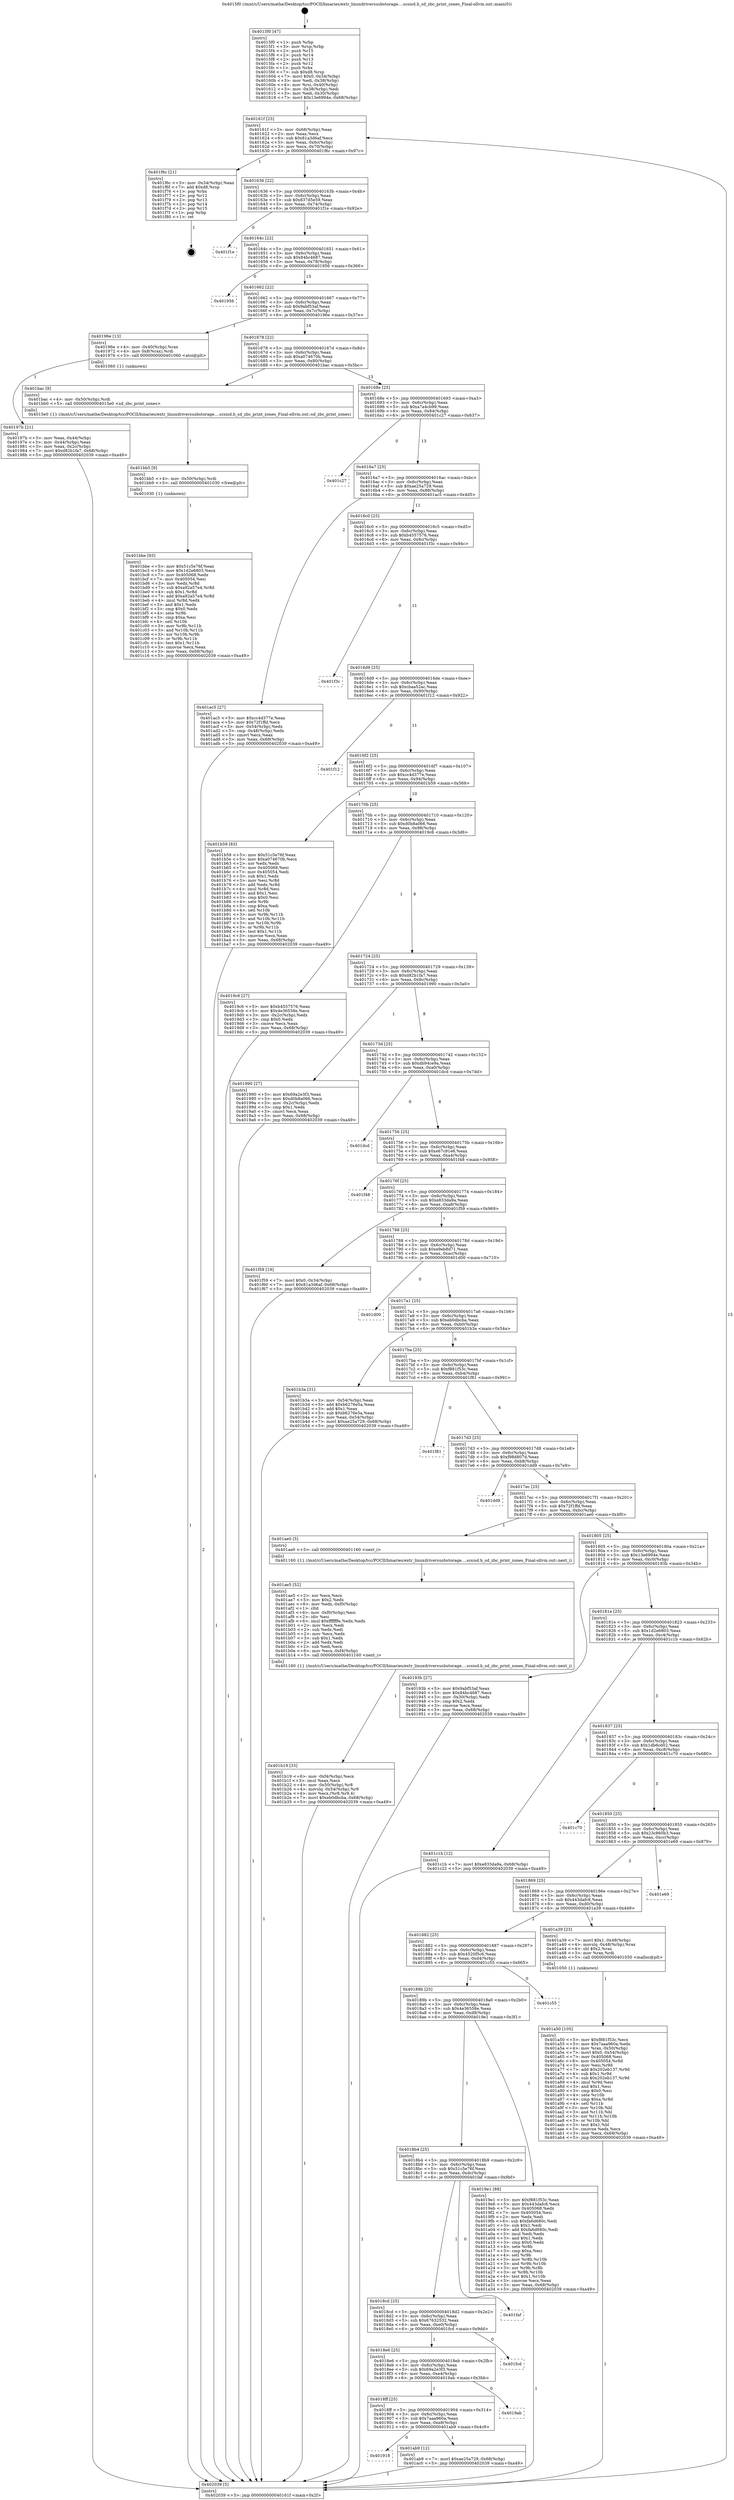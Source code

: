 digraph "0x4015f0" {
  label = "0x4015f0 (/mnt/c/Users/mathe/Desktop/tcc/POCII/binaries/extr_linuxdriversusbstorage....scsisd.h_sd_zbc_print_zones_Final-ollvm.out::main(0))"
  labelloc = "t"
  node[shape=record]

  Entry [label="",width=0.3,height=0.3,shape=circle,fillcolor=black,style=filled]
  "0x40161f" [label="{
     0x40161f [23]\l
     | [instrs]\l
     &nbsp;&nbsp;0x40161f \<+3\>: mov -0x68(%rbp),%eax\l
     &nbsp;&nbsp;0x401622 \<+2\>: mov %eax,%ecx\l
     &nbsp;&nbsp;0x401624 \<+6\>: sub $0x81a3d6af,%ecx\l
     &nbsp;&nbsp;0x40162a \<+3\>: mov %eax,-0x6c(%rbp)\l
     &nbsp;&nbsp;0x40162d \<+3\>: mov %ecx,-0x70(%rbp)\l
     &nbsp;&nbsp;0x401630 \<+6\>: je 0000000000401f6c \<main+0x97c\>\l
  }"]
  "0x401f6c" [label="{
     0x401f6c [21]\l
     | [instrs]\l
     &nbsp;&nbsp;0x401f6c \<+3\>: mov -0x34(%rbp),%eax\l
     &nbsp;&nbsp;0x401f6f \<+7\>: add $0xd8,%rsp\l
     &nbsp;&nbsp;0x401f76 \<+1\>: pop %rbx\l
     &nbsp;&nbsp;0x401f77 \<+2\>: pop %r12\l
     &nbsp;&nbsp;0x401f79 \<+2\>: pop %r13\l
     &nbsp;&nbsp;0x401f7b \<+2\>: pop %r14\l
     &nbsp;&nbsp;0x401f7d \<+2\>: pop %r15\l
     &nbsp;&nbsp;0x401f7f \<+1\>: pop %rbp\l
     &nbsp;&nbsp;0x401f80 \<+1\>: ret\l
  }"]
  "0x401636" [label="{
     0x401636 [22]\l
     | [instrs]\l
     &nbsp;&nbsp;0x401636 \<+5\>: jmp 000000000040163b \<main+0x4b\>\l
     &nbsp;&nbsp;0x40163b \<+3\>: mov -0x6c(%rbp),%eax\l
     &nbsp;&nbsp;0x40163e \<+5\>: sub $0x837d5e59,%eax\l
     &nbsp;&nbsp;0x401643 \<+3\>: mov %eax,-0x74(%rbp)\l
     &nbsp;&nbsp;0x401646 \<+6\>: je 0000000000401f1e \<main+0x92e\>\l
  }"]
  Exit [label="",width=0.3,height=0.3,shape=circle,fillcolor=black,style=filled,peripheries=2]
  "0x401f1e" [label="{
     0x401f1e\l
  }", style=dashed]
  "0x40164c" [label="{
     0x40164c [22]\l
     | [instrs]\l
     &nbsp;&nbsp;0x40164c \<+5\>: jmp 0000000000401651 \<main+0x61\>\l
     &nbsp;&nbsp;0x401651 \<+3\>: mov -0x6c(%rbp),%eax\l
     &nbsp;&nbsp;0x401654 \<+5\>: sub $0x84bc4687,%eax\l
     &nbsp;&nbsp;0x401659 \<+3\>: mov %eax,-0x78(%rbp)\l
     &nbsp;&nbsp;0x40165c \<+6\>: je 0000000000401956 \<main+0x366\>\l
  }"]
  "0x401bbe" [label="{
     0x401bbe [93]\l
     | [instrs]\l
     &nbsp;&nbsp;0x401bbe \<+5\>: mov $0x51c5e76f,%eax\l
     &nbsp;&nbsp;0x401bc3 \<+5\>: mov $0x1d2e6803,%ecx\l
     &nbsp;&nbsp;0x401bc8 \<+7\>: mov 0x405068,%edx\l
     &nbsp;&nbsp;0x401bcf \<+7\>: mov 0x405054,%esi\l
     &nbsp;&nbsp;0x401bd6 \<+3\>: mov %edx,%r8d\l
     &nbsp;&nbsp;0x401bd9 \<+7\>: sub $0xa92a57e4,%r8d\l
     &nbsp;&nbsp;0x401be0 \<+4\>: sub $0x1,%r8d\l
     &nbsp;&nbsp;0x401be4 \<+7\>: add $0xa92a57e4,%r8d\l
     &nbsp;&nbsp;0x401beb \<+4\>: imul %r8d,%edx\l
     &nbsp;&nbsp;0x401bef \<+3\>: and $0x1,%edx\l
     &nbsp;&nbsp;0x401bf2 \<+3\>: cmp $0x0,%edx\l
     &nbsp;&nbsp;0x401bf5 \<+4\>: sete %r9b\l
     &nbsp;&nbsp;0x401bf9 \<+3\>: cmp $0xa,%esi\l
     &nbsp;&nbsp;0x401bfc \<+4\>: setl %r10b\l
     &nbsp;&nbsp;0x401c00 \<+3\>: mov %r9b,%r11b\l
     &nbsp;&nbsp;0x401c03 \<+3\>: and %r10b,%r11b\l
     &nbsp;&nbsp;0x401c06 \<+3\>: xor %r10b,%r9b\l
     &nbsp;&nbsp;0x401c09 \<+3\>: or %r9b,%r11b\l
     &nbsp;&nbsp;0x401c0c \<+4\>: test $0x1,%r11b\l
     &nbsp;&nbsp;0x401c10 \<+3\>: cmovne %ecx,%eax\l
     &nbsp;&nbsp;0x401c13 \<+3\>: mov %eax,-0x68(%rbp)\l
     &nbsp;&nbsp;0x401c16 \<+5\>: jmp 0000000000402039 \<main+0xa49\>\l
  }"]
  "0x401956" [label="{
     0x401956\l
  }", style=dashed]
  "0x401662" [label="{
     0x401662 [22]\l
     | [instrs]\l
     &nbsp;&nbsp;0x401662 \<+5\>: jmp 0000000000401667 \<main+0x77\>\l
     &nbsp;&nbsp;0x401667 \<+3\>: mov -0x6c(%rbp),%eax\l
     &nbsp;&nbsp;0x40166a \<+5\>: sub $0x9abf53af,%eax\l
     &nbsp;&nbsp;0x40166f \<+3\>: mov %eax,-0x7c(%rbp)\l
     &nbsp;&nbsp;0x401672 \<+6\>: je 000000000040196e \<main+0x37e\>\l
  }"]
  "0x401bb5" [label="{
     0x401bb5 [9]\l
     | [instrs]\l
     &nbsp;&nbsp;0x401bb5 \<+4\>: mov -0x50(%rbp),%rdi\l
     &nbsp;&nbsp;0x401bb9 \<+5\>: call 0000000000401030 \<free@plt\>\l
     | [calls]\l
     &nbsp;&nbsp;0x401030 \{1\} (unknown)\l
  }"]
  "0x40196e" [label="{
     0x40196e [13]\l
     | [instrs]\l
     &nbsp;&nbsp;0x40196e \<+4\>: mov -0x40(%rbp),%rax\l
     &nbsp;&nbsp;0x401972 \<+4\>: mov 0x8(%rax),%rdi\l
     &nbsp;&nbsp;0x401976 \<+5\>: call 0000000000401060 \<atoi@plt\>\l
     | [calls]\l
     &nbsp;&nbsp;0x401060 \{1\} (unknown)\l
  }"]
  "0x401678" [label="{
     0x401678 [22]\l
     | [instrs]\l
     &nbsp;&nbsp;0x401678 \<+5\>: jmp 000000000040167d \<main+0x8d\>\l
     &nbsp;&nbsp;0x40167d \<+3\>: mov -0x6c(%rbp),%eax\l
     &nbsp;&nbsp;0x401680 \<+5\>: sub $0xa074670b,%eax\l
     &nbsp;&nbsp;0x401685 \<+3\>: mov %eax,-0x80(%rbp)\l
     &nbsp;&nbsp;0x401688 \<+6\>: je 0000000000401bac \<main+0x5bc\>\l
  }"]
  "0x401b19" [label="{
     0x401b19 [33]\l
     | [instrs]\l
     &nbsp;&nbsp;0x401b19 \<+6\>: mov -0xf4(%rbp),%ecx\l
     &nbsp;&nbsp;0x401b1f \<+3\>: imul %eax,%ecx\l
     &nbsp;&nbsp;0x401b22 \<+4\>: mov -0x50(%rbp),%r8\l
     &nbsp;&nbsp;0x401b26 \<+4\>: movslq -0x54(%rbp),%r9\l
     &nbsp;&nbsp;0x401b2a \<+4\>: mov %ecx,(%r8,%r9,4)\l
     &nbsp;&nbsp;0x401b2e \<+7\>: movl $0xeb0dbcba,-0x68(%rbp)\l
     &nbsp;&nbsp;0x401b35 \<+5\>: jmp 0000000000402039 \<main+0xa49\>\l
  }"]
  "0x401bac" [label="{
     0x401bac [9]\l
     | [instrs]\l
     &nbsp;&nbsp;0x401bac \<+4\>: mov -0x50(%rbp),%rdi\l
     &nbsp;&nbsp;0x401bb0 \<+5\>: call 00000000004015e0 \<sd_zbc_print_zones\>\l
     | [calls]\l
     &nbsp;&nbsp;0x4015e0 \{1\} (/mnt/c/Users/mathe/Desktop/tcc/POCII/binaries/extr_linuxdriversusbstorage....scsisd.h_sd_zbc_print_zones_Final-ollvm.out::sd_zbc_print_zones)\l
  }"]
  "0x40168e" [label="{
     0x40168e [25]\l
     | [instrs]\l
     &nbsp;&nbsp;0x40168e \<+5\>: jmp 0000000000401693 \<main+0xa3\>\l
     &nbsp;&nbsp;0x401693 \<+3\>: mov -0x6c(%rbp),%eax\l
     &nbsp;&nbsp;0x401696 \<+5\>: sub $0xa7a4cb99,%eax\l
     &nbsp;&nbsp;0x40169b \<+6\>: mov %eax,-0x84(%rbp)\l
     &nbsp;&nbsp;0x4016a1 \<+6\>: je 0000000000401c27 \<main+0x637\>\l
  }"]
  "0x401ae5" [label="{
     0x401ae5 [52]\l
     | [instrs]\l
     &nbsp;&nbsp;0x401ae5 \<+2\>: xor %ecx,%ecx\l
     &nbsp;&nbsp;0x401ae7 \<+5\>: mov $0x2,%edx\l
     &nbsp;&nbsp;0x401aec \<+6\>: mov %edx,-0xf0(%rbp)\l
     &nbsp;&nbsp;0x401af2 \<+1\>: cltd\l
     &nbsp;&nbsp;0x401af3 \<+6\>: mov -0xf0(%rbp),%esi\l
     &nbsp;&nbsp;0x401af9 \<+2\>: idiv %esi\l
     &nbsp;&nbsp;0x401afb \<+6\>: imul $0xfffffffe,%edx,%edx\l
     &nbsp;&nbsp;0x401b01 \<+2\>: mov %ecx,%edi\l
     &nbsp;&nbsp;0x401b03 \<+2\>: sub %edx,%edi\l
     &nbsp;&nbsp;0x401b05 \<+2\>: mov %ecx,%edx\l
     &nbsp;&nbsp;0x401b07 \<+3\>: sub $0x1,%edx\l
     &nbsp;&nbsp;0x401b0a \<+2\>: add %edx,%edi\l
     &nbsp;&nbsp;0x401b0c \<+2\>: sub %edi,%ecx\l
     &nbsp;&nbsp;0x401b0e \<+6\>: mov %ecx,-0xf4(%rbp)\l
     &nbsp;&nbsp;0x401b14 \<+5\>: call 0000000000401160 \<next_i\>\l
     | [calls]\l
     &nbsp;&nbsp;0x401160 \{1\} (/mnt/c/Users/mathe/Desktop/tcc/POCII/binaries/extr_linuxdriversusbstorage....scsisd.h_sd_zbc_print_zones_Final-ollvm.out::next_i)\l
  }"]
  "0x401c27" [label="{
     0x401c27\l
  }", style=dashed]
  "0x4016a7" [label="{
     0x4016a7 [25]\l
     | [instrs]\l
     &nbsp;&nbsp;0x4016a7 \<+5\>: jmp 00000000004016ac \<main+0xbc\>\l
     &nbsp;&nbsp;0x4016ac \<+3\>: mov -0x6c(%rbp),%eax\l
     &nbsp;&nbsp;0x4016af \<+5\>: sub $0xae25a729,%eax\l
     &nbsp;&nbsp;0x4016b4 \<+6\>: mov %eax,-0x88(%rbp)\l
     &nbsp;&nbsp;0x4016ba \<+6\>: je 0000000000401ac5 \<main+0x4d5\>\l
  }"]
  "0x401918" [label="{
     0x401918\l
  }", style=dashed]
  "0x401ac5" [label="{
     0x401ac5 [27]\l
     | [instrs]\l
     &nbsp;&nbsp;0x401ac5 \<+5\>: mov $0xcc4d377e,%eax\l
     &nbsp;&nbsp;0x401aca \<+5\>: mov $0x72f1ffd,%ecx\l
     &nbsp;&nbsp;0x401acf \<+3\>: mov -0x54(%rbp),%edx\l
     &nbsp;&nbsp;0x401ad2 \<+3\>: cmp -0x48(%rbp),%edx\l
     &nbsp;&nbsp;0x401ad5 \<+3\>: cmovl %ecx,%eax\l
     &nbsp;&nbsp;0x401ad8 \<+3\>: mov %eax,-0x68(%rbp)\l
     &nbsp;&nbsp;0x401adb \<+5\>: jmp 0000000000402039 \<main+0xa49\>\l
  }"]
  "0x4016c0" [label="{
     0x4016c0 [25]\l
     | [instrs]\l
     &nbsp;&nbsp;0x4016c0 \<+5\>: jmp 00000000004016c5 \<main+0xd5\>\l
     &nbsp;&nbsp;0x4016c5 \<+3\>: mov -0x6c(%rbp),%eax\l
     &nbsp;&nbsp;0x4016c8 \<+5\>: sub $0xb4557576,%eax\l
     &nbsp;&nbsp;0x4016cd \<+6\>: mov %eax,-0x8c(%rbp)\l
     &nbsp;&nbsp;0x4016d3 \<+6\>: je 0000000000401f3c \<main+0x94c\>\l
  }"]
  "0x401ab9" [label="{
     0x401ab9 [12]\l
     | [instrs]\l
     &nbsp;&nbsp;0x401ab9 \<+7\>: movl $0xae25a729,-0x68(%rbp)\l
     &nbsp;&nbsp;0x401ac0 \<+5\>: jmp 0000000000402039 \<main+0xa49\>\l
  }"]
  "0x401f3c" [label="{
     0x401f3c\l
  }", style=dashed]
  "0x4016d9" [label="{
     0x4016d9 [25]\l
     | [instrs]\l
     &nbsp;&nbsp;0x4016d9 \<+5\>: jmp 00000000004016de \<main+0xee\>\l
     &nbsp;&nbsp;0x4016de \<+3\>: mov -0x6c(%rbp),%eax\l
     &nbsp;&nbsp;0x4016e1 \<+5\>: sub $0xcbaa52ac,%eax\l
     &nbsp;&nbsp;0x4016e6 \<+6\>: mov %eax,-0x90(%rbp)\l
     &nbsp;&nbsp;0x4016ec \<+6\>: je 0000000000401f12 \<main+0x922\>\l
  }"]
  "0x4018ff" [label="{
     0x4018ff [25]\l
     | [instrs]\l
     &nbsp;&nbsp;0x4018ff \<+5\>: jmp 0000000000401904 \<main+0x314\>\l
     &nbsp;&nbsp;0x401904 \<+3\>: mov -0x6c(%rbp),%eax\l
     &nbsp;&nbsp;0x401907 \<+5\>: sub $0x7aaa960a,%eax\l
     &nbsp;&nbsp;0x40190c \<+6\>: mov %eax,-0xe8(%rbp)\l
     &nbsp;&nbsp;0x401912 \<+6\>: je 0000000000401ab9 \<main+0x4c9\>\l
  }"]
  "0x401f12" [label="{
     0x401f12\l
  }", style=dashed]
  "0x4016f2" [label="{
     0x4016f2 [25]\l
     | [instrs]\l
     &nbsp;&nbsp;0x4016f2 \<+5\>: jmp 00000000004016f7 \<main+0x107\>\l
     &nbsp;&nbsp;0x4016f7 \<+3\>: mov -0x6c(%rbp),%eax\l
     &nbsp;&nbsp;0x4016fa \<+5\>: sub $0xcc4d377e,%eax\l
     &nbsp;&nbsp;0x4016ff \<+6\>: mov %eax,-0x94(%rbp)\l
     &nbsp;&nbsp;0x401705 \<+6\>: je 0000000000401b59 \<main+0x569\>\l
  }"]
  "0x4019ab" [label="{
     0x4019ab\l
  }", style=dashed]
  "0x401b59" [label="{
     0x401b59 [83]\l
     | [instrs]\l
     &nbsp;&nbsp;0x401b59 \<+5\>: mov $0x51c5e76f,%eax\l
     &nbsp;&nbsp;0x401b5e \<+5\>: mov $0xa074670b,%ecx\l
     &nbsp;&nbsp;0x401b63 \<+2\>: xor %edx,%edx\l
     &nbsp;&nbsp;0x401b65 \<+7\>: mov 0x405068,%esi\l
     &nbsp;&nbsp;0x401b6c \<+7\>: mov 0x405054,%edi\l
     &nbsp;&nbsp;0x401b73 \<+3\>: sub $0x1,%edx\l
     &nbsp;&nbsp;0x401b76 \<+3\>: mov %esi,%r8d\l
     &nbsp;&nbsp;0x401b79 \<+3\>: add %edx,%r8d\l
     &nbsp;&nbsp;0x401b7c \<+4\>: imul %r8d,%esi\l
     &nbsp;&nbsp;0x401b80 \<+3\>: and $0x1,%esi\l
     &nbsp;&nbsp;0x401b83 \<+3\>: cmp $0x0,%esi\l
     &nbsp;&nbsp;0x401b86 \<+4\>: sete %r9b\l
     &nbsp;&nbsp;0x401b8a \<+3\>: cmp $0xa,%edi\l
     &nbsp;&nbsp;0x401b8d \<+4\>: setl %r10b\l
     &nbsp;&nbsp;0x401b91 \<+3\>: mov %r9b,%r11b\l
     &nbsp;&nbsp;0x401b94 \<+3\>: and %r10b,%r11b\l
     &nbsp;&nbsp;0x401b97 \<+3\>: xor %r10b,%r9b\l
     &nbsp;&nbsp;0x401b9a \<+3\>: or %r9b,%r11b\l
     &nbsp;&nbsp;0x401b9d \<+4\>: test $0x1,%r11b\l
     &nbsp;&nbsp;0x401ba1 \<+3\>: cmovne %ecx,%eax\l
     &nbsp;&nbsp;0x401ba4 \<+3\>: mov %eax,-0x68(%rbp)\l
     &nbsp;&nbsp;0x401ba7 \<+5\>: jmp 0000000000402039 \<main+0xa49\>\l
  }"]
  "0x40170b" [label="{
     0x40170b [25]\l
     | [instrs]\l
     &nbsp;&nbsp;0x40170b \<+5\>: jmp 0000000000401710 \<main+0x120\>\l
     &nbsp;&nbsp;0x401710 \<+3\>: mov -0x6c(%rbp),%eax\l
     &nbsp;&nbsp;0x401713 \<+5\>: sub $0xd0b8a066,%eax\l
     &nbsp;&nbsp;0x401718 \<+6\>: mov %eax,-0x98(%rbp)\l
     &nbsp;&nbsp;0x40171e \<+6\>: je 00000000004019c6 \<main+0x3d6\>\l
  }"]
  "0x4018e6" [label="{
     0x4018e6 [25]\l
     | [instrs]\l
     &nbsp;&nbsp;0x4018e6 \<+5\>: jmp 00000000004018eb \<main+0x2fb\>\l
     &nbsp;&nbsp;0x4018eb \<+3\>: mov -0x6c(%rbp),%eax\l
     &nbsp;&nbsp;0x4018ee \<+5\>: sub $0x69a2e3f3,%eax\l
     &nbsp;&nbsp;0x4018f3 \<+6\>: mov %eax,-0xe4(%rbp)\l
     &nbsp;&nbsp;0x4018f9 \<+6\>: je 00000000004019ab \<main+0x3bb\>\l
  }"]
  "0x4019c6" [label="{
     0x4019c6 [27]\l
     | [instrs]\l
     &nbsp;&nbsp;0x4019c6 \<+5\>: mov $0xb4557576,%eax\l
     &nbsp;&nbsp;0x4019cb \<+5\>: mov $0x4e36558e,%ecx\l
     &nbsp;&nbsp;0x4019d0 \<+3\>: mov -0x2c(%rbp),%edx\l
     &nbsp;&nbsp;0x4019d3 \<+3\>: cmp $0x0,%edx\l
     &nbsp;&nbsp;0x4019d6 \<+3\>: cmove %ecx,%eax\l
     &nbsp;&nbsp;0x4019d9 \<+3\>: mov %eax,-0x68(%rbp)\l
     &nbsp;&nbsp;0x4019dc \<+5\>: jmp 0000000000402039 \<main+0xa49\>\l
  }"]
  "0x401724" [label="{
     0x401724 [25]\l
     | [instrs]\l
     &nbsp;&nbsp;0x401724 \<+5\>: jmp 0000000000401729 \<main+0x139\>\l
     &nbsp;&nbsp;0x401729 \<+3\>: mov -0x6c(%rbp),%eax\l
     &nbsp;&nbsp;0x40172c \<+5\>: sub $0xd82b1fa7,%eax\l
     &nbsp;&nbsp;0x401731 \<+6\>: mov %eax,-0x9c(%rbp)\l
     &nbsp;&nbsp;0x401737 \<+6\>: je 0000000000401990 \<main+0x3a0\>\l
  }"]
  "0x401fcd" [label="{
     0x401fcd\l
  }", style=dashed]
  "0x401990" [label="{
     0x401990 [27]\l
     | [instrs]\l
     &nbsp;&nbsp;0x401990 \<+5\>: mov $0x69a2e3f3,%eax\l
     &nbsp;&nbsp;0x401995 \<+5\>: mov $0xd0b8a066,%ecx\l
     &nbsp;&nbsp;0x40199a \<+3\>: mov -0x2c(%rbp),%edx\l
     &nbsp;&nbsp;0x40199d \<+3\>: cmp $0x1,%edx\l
     &nbsp;&nbsp;0x4019a0 \<+3\>: cmovl %ecx,%eax\l
     &nbsp;&nbsp;0x4019a3 \<+3\>: mov %eax,-0x68(%rbp)\l
     &nbsp;&nbsp;0x4019a6 \<+5\>: jmp 0000000000402039 \<main+0xa49\>\l
  }"]
  "0x40173d" [label="{
     0x40173d [25]\l
     | [instrs]\l
     &nbsp;&nbsp;0x40173d \<+5\>: jmp 0000000000401742 \<main+0x152\>\l
     &nbsp;&nbsp;0x401742 \<+3\>: mov -0x6c(%rbp),%eax\l
     &nbsp;&nbsp;0x401745 \<+5\>: sub $0xdb94ce9a,%eax\l
     &nbsp;&nbsp;0x40174a \<+6\>: mov %eax,-0xa0(%rbp)\l
     &nbsp;&nbsp;0x401750 \<+6\>: je 0000000000401dcd \<main+0x7dd\>\l
  }"]
  "0x4018cd" [label="{
     0x4018cd [25]\l
     | [instrs]\l
     &nbsp;&nbsp;0x4018cd \<+5\>: jmp 00000000004018d2 \<main+0x2e2\>\l
     &nbsp;&nbsp;0x4018d2 \<+3\>: mov -0x6c(%rbp),%eax\l
     &nbsp;&nbsp;0x4018d5 \<+5\>: sub $0x67632532,%eax\l
     &nbsp;&nbsp;0x4018da \<+6\>: mov %eax,-0xe0(%rbp)\l
     &nbsp;&nbsp;0x4018e0 \<+6\>: je 0000000000401fcd \<main+0x9dd\>\l
  }"]
  "0x401dcd" [label="{
     0x401dcd\l
  }", style=dashed]
  "0x401756" [label="{
     0x401756 [25]\l
     | [instrs]\l
     &nbsp;&nbsp;0x401756 \<+5\>: jmp 000000000040175b \<main+0x16b\>\l
     &nbsp;&nbsp;0x40175b \<+3\>: mov -0x6c(%rbp),%eax\l
     &nbsp;&nbsp;0x40175e \<+5\>: sub $0xe67c91e6,%eax\l
     &nbsp;&nbsp;0x401763 \<+6\>: mov %eax,-0xa4(%rbp)\l
     &nbsp;&nbsp;0x401769 \<+6\>: je 0000000000401f48 \<main+0x958\>\l
  }"]
  "0x401faf" [label="{
     0x401faf\l
  }", style=dashed]
  "0x401f48" [label="{
     0x401f48\l
  }", style=dashed]
  "0x40176f" [label="{
     0x40176f [25]\l
     | [instrs]\l
     &nbsp;&nbsp;0x40176f \<+5\>: jmp 0000000000401774 \<main+0x184\>\l
     &nbsp;&nbsp;0x401774 \<+3\>: mov -0x6c(%rbp),%eax\l
     &nbsp;&nbsp;0x401777 \<+5\>: sub $0xe833da9a,%eax\l
     &nbsp;&nbsp;0x40177c \<+6\>: mov %eax,-0xa8(%rbp)\l
     &nbsp;&nbsp;0x401782 \<+6\>: je 0000000000401f59 \<main+0x969\>\l
  }"]
  "0x401a50" [label="{
     0x401a50 [105]\l
     | [instrs]\l
     &nbsp;&nbsp;0x401a50 \<+5\>: mov $0xf881f53c,%ecx\l
     &nbsp;&nbsp;0x401a55 \<+5\>: mov $0x7aaa960a,%edx\l
     &nbsp;&nbsp;0x401a5a \<+4\>: mov %rax,-0x50(%rbp)\l
     &nbsp;&nbsp;0x401a5e \<+7\>: movl $0x0,-0x54(%rbp)\l
     &nbsp;&nbsp;0x401a65 \<+7\>: mov 0x405068,%esi\l
     &nbsp;&nbsp;0x401a6c \<+8\>: mov 0x405054,%r8d\l
     &nbsp;&nbsp;0x401a74 \<+3\>: mov %esi,%r9d\l
     &nbsp;&nbsp;0x401a77 \<+7\>: add $0x202eb137,%r9d\l
     &nbsp;&nbsp;0x401a7e \<+4\>: sub $0x1,%r9d\l
     &nbsp;&nbsp;0x401a82 \<+7\>: sub $0x202eb137,%r9d\l
     &nbsp;&nbsp;0x401a89 \<+4\>: imul %r9d,%esi\l
     &nbsp;&nbsp;0x401a8d \<+3\>: and $0x1,%esi\l
     &nbsp;&nbsp;0x401a90 \<+3\>: cmp $0x0,%esi\l
     &nbsp;&nbsp;0x401a93 \<+4\>: sete %r10b\l
     &nbsp;&nbsp;0x401a97 \<+4\>: cmp $0xa,%r8d\l
     &nbsp;&nbsp;0x401a9b \<+4\>: setl %r11b\l
     &nbsp;&nbsp;0x401a9f \<+3\>: mov %r10b,%bl\l
     &nbsp;&nbsp;0x401aa2 \<+3\>: and %r11b,%bl\l
     &nbsp;&nbsp;0x401aa5 \<+3\>: xor %r11b,%r10b\l
     &nbsp;&nbsp;0x401aa8 \<+3\>: or %r10b,%bl\l
     &nbsp;&nbsp;0x401aab \<+3\>: test $0x1,%bl\l
     &nbsp;&nbsp;0x401aae \<+3\>: cmovne %edx,%ecx\l
     &nbsp;&nbsp;0x401ab1 \<+3\>: mov %ecx,-0x68(%rbp)\l
     &nbsp;&nbsp;0x401ab4 \<+5\>: jmp 0000000000402039 \<main+0xa49\>\l
  }"]
  "0x401f59" [label="{
     0x401f59 [19]\l
     | [instrs]\l
     &nbsp;&nbsp;0x401f59 \<+7\>: movl $0x0,-0x34(%rbp)\l
     &nbsp;&nbsp;0x401f60 \<+7\>: movl $0x81a3d6af,-0x68(%rbp)\l
     &nbsp;&nbsp;0x401f67 \<+5\>: jmp 0000000000402039 \<main+0xa49\>\l
  }"]
  "0x401788" [label="{
     0x401788 [25]\l
     | [instrs]\l
     &nbsp;&nbsp;0x401788 \<+5\>: jmp 000000000040178d \<main+0x19d\>\l
     &nbsp;&nbsp;0x40178d \<+3\>: mov -0x6c(%rbp),%eax\l
     &nbsp;&nbsp;0x401790 \<+5\>: sub $0xe9eb8d71,%eax\l
     &nbsp;&nbsp;0x401795 \<+6\>: mov %eax,-0xac(%rbp)\l
     &nbsp;&nbsp;0x40179b \<+6\>: je 0000000000401d00 \<main+0x710\>\l
  }"]
  "0x4018b4" [label="{
     0x4018b4 [25]\l
     | [instrs]\l
     &nbsp;&nbsp;0x4018b4 \<+5\>: jmp 00000000004018b9 \<main+0x2c9\>\l
     &nbsp;&nbsp;0x4018b9 \<+3\>: mov -0x6c(%rbp),%eax\l
     &nbsp;&nbsp;0x4018bc \<+5\>: sub $0x51c5e76f,%eax\l
     &nbsp;&nbsp;0x4018c1 \<+6\>: mov %eax,-0xdc(%rbp)\l
     &nbsp;&nbsp;0x4018c7 \<+6\>: je 0000000000401faf \<main+0x9bf\>\l
  }"]
  "0x401d00" [label="{
     0x401d00\l
  }", style=dashed]
  "0x4017a1" [label="{
     0x4017a1 [25]\l
     | [instrs]\l
     &nbsp;&nbsp;0x4017a1 \<+5\>: jmp 00000000004017a6 \<main+0x1b6\>\l
     &nbsp;&nbsp;0x4017a6 \<+3\>: mov -0x6c(%rbp),%eax\l
     &nbsp;&nbsp;0x4017a9 \<+5\>: sub $0xeb0dbcba,%eax\l
     &nbsp;&nbsp;0x4017ae \<+6\>: mov %eax,-0xb0(%rbp)\l
     &nbsp;&nbsp;0x4017b4 \<+6\>: je 0000000000401b3a \<main+0x54a\>\l
  }"]
  "0x4019e1" [label="{
     0x4019e1 [88]\l
     | [instrs]\l
     &nbsp;&nbsp;0x4019e1 \<+5\>: mov $0xf881f53c,%eax\l
     &nbsp;&nbsp;0x4019e6 \<+5\>: mov $0x443dafc8,%ecx\l
     &nbsp;&nbsp;0x4019eb \<+7\>: mov 0x405068,%edx\l
     &nbsp;&nbsp;0x4019f2 \<+7\>: mov 0x405054,%esi\l
     &nbsp;&nbsp;0x4019f9 \<+2\>: mov %edx,%edi\l
     &nbsp;&nbsp;0x4019fb \<+6\>: sub $0xfa6d680c,%edi\l
     &nbsp;&nbsp;0x401a01 \<+3\>: sub $0x1,%edi\l
     &nbsp;&nbsp;0x401a04 \<+6\>: add $0xfa6d680c,%edi\l
     &nbsp;&nbsp;0x401a0a \<+3\>: imul %edi,%edx\l
     &nbsp;&nbsp;0x401a0d \<+3\>: and $0x1,%edx\l
     &nbsp;&nbsp;0x401a10 \<+3\>: cmp $0x0,%edx\l
     &nbsp;&nbsp;0x401a13 \<+4\>: sete %r8b\l
     &nbsp;&nbsp;0x401a17 \<+3\>: cmp $0xa,%esi\l
     &nbsp;&nbsp;0x401a1a \<+4\>: setl %r9b\l
     &nbsp;&nbsp;0x401a1e \<+3\>: mov %r8b,%r10b\l
     &nbsp;&nbsp;0x401a21 \<+3\>: and %r9b,%r10b\l
     &nbsp;&nbsp;0x401a24 \<+3\>: xor %r9b,%r8b\l
     &nbsp;&nbsp;0x401a27 \<+3\>: or %r8b,%r10b\l
     &nbsp;&nbsp;0x401a2a \<+4\>: test $0x1,%r10b\l
     &nbsp;&nbsp;0x401a2e \<+3\>: cmovne %ecx,%eax\l
     &nbsp;&nbsp;0x401a31 \<+3\>: mov %eax,-0x68(%rbp)\l
     &nbsp;&nbsp;0x401a34 \<+5\>: jmp 0000000000402039 \<main+0xa49\>\l
  }"]
  "0x401b3a" [label="{
     0x401b3a [31]\l
     | [instrs]\l
     &nbsp;&nbsp;0x401b3a \<+3\>: mov -0x54(%rbp),%eax\l
     &nbsp;&nbsp;0x401b3d \<+5\>: add $0xb6276e5a,%eax\l
     &nbsp;&nbsp;0x401b42 \<+3\>: add $0x1,%eax\l
     &nbsp;&nbsp;0x401b45 \<+5\>: sub $0xb6276e5a,%eax\l
     &nbsp;&nbsp;0x401b4a \<+3\>: mov %eax,-0x54(%rbp)\l
     &nbsp;&nbsp;0x401b4d \<+7\>: movl $0xae25a729,-0x68(%rbp)\l
     &nbsp;&nbsp;0x401b54 \<+5\>: jmp 0000000000402039 \<main+0xa49\>\l
  }"]
  "0x4017ba" [label="{
     0x4017ba [25]\l
     | [instrs]\l
     &nbsp;&nbsp;0x4017ba \<+5\>: jmp 00000000004017bf \<main+0x1cf\>\l
     &nbsp;&nbsp;0x4017bf \<+3\>: mov -0x6c(%rbp),%eax\l
     &nbsp;&nbsp;0x4017c2 \<+5\>: sub $0xf881f53c,%eax\l
     &nbsp;&nbsp;0x4017c7 \<+6\>: mov %eax,-0xb4(%rbp)\l
     &nbsp;&nbsp;0x4017cd \<+6\>: je 0000000000401f81 \<main+0x991\>\l
  }"]
  "0x40189b" [label="{
     0x40189b [25]\l
     | [instrs]\l
     &nbsp;&nbsp;0x40189b \<+5\>: jmp 00000000004018a0 \<main+0x2b0\>\l
     &nbsp;&nbsp;0x4018a0 \<+3\>: mov -0x6c(%rbp),%eax\l
     &nbsp;&nbsp;0x4018a3 \<+5\>: sub $0x4e36558e,%eax\l
     &nbsp;&nbsp;0x4018a8 \<+6\>: mov %eax,-0xd8(%rbp)\l
     &nbsp;&nbsp;0x4018ae \<+6\>: je 00000000004019e1 \<main+0x3f1\>\l
  }"]
  "0x401f81" [label="{
     0x401f81\l
  }", style=dashed]
  "0x4017d3" [label="{
     0x4017d3 [25]\l
     | [instrs]\l
     &nbsp;&nbsp;0x4017d3 \<+5\>: jmp 00000000004017d8 \<main+0x1e8\>\l
     &nbsp;&nbsp;0x4017d8 \<+3\>: mov -0x6c(%rbp),%eax\l
     &nbsp;&nbsp;0x4017db \<+5\>: sub $0xf98d807d,%eax\l
     &nbsp;&nbsp;0x4017e0 \<+6\>: mov %eax,-0xb8(%rbp)\l
     &nbsp;&nbsp;0x4017e6 \<+6\>: je 0000000000401dd9 \<main+0x7e9\>\l
  }"]
  "0x401c55" [label="{
     0x401c55\l
  }", style=dashed]
  "0x401dd9" [label="{
     0x401dd9\l
  }", style=dashed]
  "0x4017ec" [label="{
     0x4017ec [25]\l
     | [instrs]\l
     &nbsp;&nbsp;0x4017ec \<+5\>: jmp 00000000004017f1 \<main+0x201\>\l
     &nbsp;&nbsp;0x4017f1 \<+3\>: mov -0x6c(%rbp),%eax\l
     &nbsp;&nbsp;0x4017f4 \<+5\>: sub $0x72f1ffd,%eax\l
     &nbsp;&nbsp;0x4017f9 \<+6\>: mov %eax,-0xbc(%rbp)\l
     &nbsp;&nbsp;0x4017ff \<+6\>: je 0000000000401ae0 \<main+0x4f0\>\l
  }"]
  "0x401882" [label="{
     0x401882 [25]\l
     | [instrs]\l
     &nbsp;&nbsp;0x401882 \<+5\>: jmp 0000000000401887 \<main+0x297\>\l
     &nbsp;&nbsp;0x401887 \<+3\>: mov -0x6c(%rbp),%eax\l
     &nbsp;&nbsp;0x40188a \<+5\>: sub $0x4520f5c6,%eax\l
     &nbsp;&nbsp;0x40188f \<+6\>: mov %eax,-0xd4(%rbp)\l
     &nbsp;&nbsp;0x401895 \<+6\>: je 0000000000401c55 \<main+0x665\>\l
  }"]
  "0x401ae0" [label="{
     0x401ae0 [5]\l
     | [instrs]\l
     &nbsp;&nbsp;0x401ae0 \<+5\>: call 0000000000401160 \<next_i\>\l
     | [calls]\l
     &nbsp;&nbsp;0x401160 \{1\} (/mnt/c/Users/mathe/Desktop/tcc/POCII/binaries/extr_linuxdriversusbstorage....scsisd.h_sd_zbc_print_zones_Final-ollvm.out::next_i)\l
  }"]
  "0x401805" [label="{
     0x401805 [25]\l
     | [instrs]\l
     &nbsp;&nbsp;0x401805 \<+5\>: jmp 000000000040180a \<main+0x21a\>\l
     &nbsp;&nbsp;0x40180a \<+3\>: mov -0x6c(%rbp),%eax\l
     &nbsp;&nbsp;0x40180d \<+5\>: sub $0x13e6994e,%eax\l
     &nbsp;&nbsp;0x401812 \<+6\>: mov %eax,-0xc0(%rbp)\l
     &nbsp;&nbsp;0x401818 \<+6\>: je 000000000040193b \<main+0x34b\>\l
  }"]
  "0x401a39" [label="{
     0x401a39 [23]\l
     | [instrs]\l
     &nbsp;&nbsp;0x401a39 \<+7\>: movl $0x1,-0x48(%rbp)\l
     &nbsp;&nbsp;0x401a40 \<+4\>: movslq -0x48(%rbp),%rax\l
     &nbsp;&nbsp;0x401a44 \<+4\>: shl $0x2,%rax\l
     &nbsp;&nbsp;0x401a48 \<+3\>: mov %rax,%rdi\l
     &nbsp;&nbsp;0x401a4b \<+5\>: call 0000000000401050 \<malloc@plt\>\l
     | [calls]\l
     &nbsp;&nbsp;0x401050 \{1\} (unknown)\l
  }"]
  "0x40193b" [label="{
     0x40193b [27]\l
     | [instrs]\l
     &nbsp;&nbsp;0x40193b \<+5\>: mov $0x9abf53af,%eax\l
     &nbsp;&nbsp;0x401940 \<+5\>: mov $0x84bc4687,%ecx\l
     &nbsp;&nbsp;0x401945 \<+3\>: mov -0x30(%rbp),%edx\l
     &nbsp;&nbsp;0x401948 \<+3\>: cmp $0x2,%edx\l
     &nbsp;&nbsp;0x40194b \<+3\>: cmovne %ecx,%eax\l
     &nbsp;&nbsp;0x40194e \<+3\>: mov %eax,-0x68(%rbp)\l
     &nbsp;&nbsp;0x401951 \<+5\>: jmp 0000000000402039 \<main+0xa49\>\l
  }"]
  "0x40181e" [label="{
     0x40181e [25]\l
     | [instrs]\l
     &nbsp;&nbsp;0x40181e \<+5\>: jmp 0000000000401823 \<main+0x233\>\l
     &nbsp;&nbsp;0x401823 \<+3\>: mov -0x6c(%rbp),%eax\l
     &nbsp;&nbsp;0x401826 \<+5\>: sub $0x1d2e6803,%eax\l
     &nbsp;&nbsp;0x40182b \<+6\>: mov %eax,-0xc4(%rbp)\l
     &nbsp;&nbsp;0x401831 \<+6\>: je 0000000000401c1b \<main+0x62b\>\l
  }"]
  "0x402039" [label="{
     0x402039 [5]\l
     | [instrs]\l
     &nbsp;&nbsp;0x402039 \<+5\>: jmp 000000000040161f \<main+0x2f\>\l
  }"]
  "0x4015f0" [label="{
     0x4015f0 [47]\l
     | [instrs]\l
     &nbsp;&nbsp;0x4015f0 \<+1\>: push %rbp\l
     &nbsp;&nbsp;0x4015f1 \<+3\>: mov %rsp,%rbp\l
     &nbsp;&nbsp;0x4015f4 \<+2\>: push %r15\l
     &nbsp;&nbsp;0x4015f6 \<+2\>: push %r14\l
     &nbsp;&nbsp;0x4015f8 \<+2\>: push %r13\l
     &nbsp;&nbsp;0x4015fa \<+2\>: push %r12\l
     &nbsp;&nbsp;0x4015fc \<+1\>: push %rbx\l
     &nbsp;&nbsp;0x4015fd \<+7\>: sub $0xd8,%rsp\l
     &nbsp;&nbsp;0x401604 \<+7\>: movl $0x0,-0x34(%rbp)\l
     &nbsp;&nbsp;0x40160b \<+3\>: mov %edi,-0x38(%rbp)\l
     &nbsp;&nbsp;0x40160e \<+4\>: mov %rsi,-0x40(%rbp)\l
     &nbsp;&nbsp;0x401612 \<+3\>: mov -0x38(%rbp),%edi\l
     &nbsp;&nbsp;0x401615 \<+3\>: mov %edi,-0x30(%rbp)\l
     &nbsp;&nbsp;0x401618 \<+7\>: movl $0x13e6994e,-0x68(%rbp)\l
  }"]
  "0x40197b" [label="{
     0x40197b [21]\l
     | [instrs]\l
     &nbsp;&nbsp;0x40197b \<+3\>: mov %eax,-0x44(%rbp)\l
     &nbsp;&nbsp;0x40197e \<+3\>: mov -0x44(%rbp),%eax\l
     &nbsp;&nbsp;0x401981 \<+3\>: mov %eax,-0x2c(%rbp)\l
     &nbsp;&nbsp;0x401984 \<+7\>: movl $0xd82b1fa7,-0x68(%rbp)\l
     &nbsp;&nbsp;0x40198b \<+5\>: jmp 0000000000402039 \<main+0xa49\>\l
  }"]
  "0x401869" [label="{
     0x401869 [25]\l
     | [instrs]\l
     &nbsp;&nbsp;0x401869 \<+5\>: jmp 000000000040186e \<main+0x27e\>\l
     &nbsp;&nbsp;0x40186e \<+3\>: mov -0x6c(%rbp),%eax\l
     &nbsp;&nbsp;0x401871 \<+5\>: sub $0x443dafc8,%eax\l
     &nbsp;&nbsp;0x401876 \<+6\>: mov %eax,-0xd0(%rbp)\l
     &nbsp;&nbsp;0x40187c \<+6\>: je 0000000000401a39 \<main+0x449\>\l
  }"]
  "0x401c1b" [label="{
     0x401c1b [12]\l
     | [instrs]\l
     &nbsp;&nbsp;0x401c1b \<+7\>: movl $0xe833da9a,-0x68(%rbp)\l
     &nbsp;&nbsp;0x401c22 \<+5\>: jmp 0000000000402039 \<main+0xa49\>\l
  }"]
  "0x401837" [label="{
     0x401837 [25]\l
     | [instrs]\l
     &nbsp;&nbsp;0x401837 \<+5\>: jmp 000000000040183c \<main+0x24c\>\l
     &nbsp;&nbsp;0x40183c \<+3\>: mov -0x6c(%rbp),%eax\l
     &nbsp;&nbsp;0x40183f \<+5\>: sub $0x1db6cd02,%eax\l
     &nbsp;&nbsp;0x401844 \<+6\>: mov %eax,-0xc8(%rbp)\l
     &nbsp;&nbsp;0x40184a \<+6\>: je 0000000000401c70 \<main+0x680\>\l
  }"]
  "0x401e69" [label="{
     0x401e69\l
  }", style=dashed]
  "0x401c70" [label="{
     0x401c70\l
  }", style=dashed]
  "0x401850" [label="{
     0x401850 [25]\l
     | [instrs]\l
     &nbsp;&nbsp;0x401850 \<+5\>: jmp 0000000000401855 \<main+0x265\>\l
     &nbsp;&nbsp;0x401855 \<+3\>: mov -0x6c(%rbp),%eax\l
     &nbsp;&nbsp;0x401858 \<+5\>: sub $0x23c860b3,%eax\l
     &nbsp;&nbsp;0x40185d \<+6\>: mov %eax,-0xcc(%rbp)\l
     &nbsp;&nbsp;0x401863 \<+6\>: je 0000000000401e69 \<main+0x879\>\l
  }"]
  Entry -> "0x4015f0" [label=" 1"]
  "0x40161f" -> "0x401f6c" [label=" 1"]
  "0x40161f" -> "0x401636" [label=" 15"]
  "0x401f6c" -> Exit [label=" 1"]
  "0x401636" -> "0x401f1e" [label=" 0"]
  "0x401636" -> "0x40164c" [label=" 15"]
  "0x401f59" -> "0x402039" [label=" 1"]
  "0x40164c" -> "0x401956" [label=" 0"]
  "0x40164c" -> "0x401662" [label=" 15"]
  "0x401c1b" -> "0x402039" [label=" 1"]
  "0x401662" -> "0x40196e" [label=" 1"]
  "0x401662" -> "0x401678" [label=" 14"]
  "0x401bbe" -> "0x402039" [label=" 1"]
  "0x401678" -> "0x401bac" [label=" 1"]
  "0x401678" -> "0x40168e" [label=" 13"]
  "0x401bb5" -> "0x401bbe" [label=" 1"]
  "0x40168e" -> "0x401c27" [label=" 0"]
  "0x40168e" -> "0x4016a7" [label=" 13"]
  "0x401bac" -> "0x401bb5" [label=" 1"]
  "0x4016a7" -> "0x401ac5" [label=" 2"]
  "0x4016a7" -> "0x4016c0" [label=" 11"]
  "0x401b59" -> "0x402039" [label=" 1"]
  "0x4016c0" -> "0x401f3c" [label=" 0"]
  "0x4016c0" -> "0x4016d9" [label=" 11"]
  "0x401b3a" -> "0x402039" [label=" 1"]
  "0x4016d9" -> "0x401f12" [label=" 0"]
  "0x4016d9" -> "0x4016f2" [label=" 11"]
  "0x401ae5" -> "0x401b19" [label=" 1"]
  "0x4016f2" -> "0x401b59" [label=" 1"]
  "0x4016f2" -> "0x40170b" [label=" 10"]
  "0x401ae0" -> "0x401ae5" [label=" 1"]
  "0x40170b" -> "0x4019c6" [label=" 1"]
  "0x40170b" -> "0x401724" [label=" 9"]
  "0x401ab9" -> "0x402039" [label=" 1"]
  "0x401724" -> "0x401990" [label=" 1"]
  "0x401724" -> "0x40173d" [label=" 8"]
  "0x4018ff" -> "0x401918" [label=" 0"]
  "0x40173d" -> "0x401dcd" [label=" 0"]
  "0x40173d" -> "0x401756" [label=" 8"]
  "0x401b19" -> "0x402039" [label=" 1"]
  "0x401756" -> "0x401f48" [label=" 0"]
  "0x401756" -> "0x40176f" [label=" 8"]
  "0x4018e6" -> "0x4018ff" [label=" 1"]
  "0x40176f" -> "0x401f59" [label=" 1"]
  "0x40176f" -> "0x401788" [label=" 7"]
  "0x401ac5" -> "0x402039" [label=" 2"]
  "0x401788" -> "0x401d00" [label=" 0"]
  "0x401788" -> "0x4017a1" [label=" 7"]
  "0x4018cd" -> "0x4018e6" [label=" 1"]
  "0x4017a1" -> "0x401b3a" [label=" 1"]
  "0x4017a1" -> "0x4017ba" [label=" 6"]
  "0x4018cd" -> "0x401fcd" [label=" 0"]
  "0x4017ba" -> "0x401f81" [label=" 0"]
  "0x4017ba" -> "0x4017d3" [label=" 6"]
  "0x4018b4" -> "0x4018cd" [label=" 1"]
  "0x4017d3" -> "0x401dd9" [label=" 0"]
  "0x4017d3" -> "0x4017ec" [label=" 6"]
  "0x4018b4" -> "0x401faf" [label=" 0"]
  "0x4017ec" -> "0x401ae0" [label=" 1"]
  "0x4017ec" -> "0x401805" [label=" 5"]
  "0x401a50" -> "0x402039" [label=" 1"]
  "0x401805" -> "0x40193b" [label=" 1"]
  "0x401805" -> "0x40181e" [label=" 4"]
  "0x40193b" -> "0x402039" [label=" 1"]
  "0x4015f0" -> "0x40161f" [label=" 1"]
  "0x402039" -> "0x40161f" [label=" 15"]
  "0x40196e" -> "0x40197b" [label=" 1"]
  "0x40197b" -> "0x402039" [label=" 1"]
  "0x401990" -> "0x402039" [label=" 1"]
  "0x4019c6" -> "0x402039" [label=" 1"]
  "0x401a39" -> "0x401a50" [label=" 1"]
  "0x40181e" -> "0x401c1b" [label=" 1"]
  "0x40181e" -> "0x401837" [label=" 3"]
  "0x40189b" -> "0x4018b4" [label=" 1"]
  "0x401837" -> "0x401c70" [label=" 0"]
  "0x401837" -> "0x401850" [label=" 3"]
  "0x40189b" -> "0x4019e1" [label=" 1"]
  "0x401850" -> "0x401e69" [label=" 0"]
  "0x401850" -> "0x401869" [label=" 3"]
  "0x4019e1" -> "0x402039" [label=" 1"]
  "0x401869" -> "0x401a39" [label=" 1"]
  "0x401869" -> "0x401882" [label=" 2"]
  "0x4018e6" -> "0x4019ab" [label=" 0"]
  "0x401882" -> "0x401c55" [label=" 0"]
  "0x401882" -> "0x40189b" [label=" 2"]
  "0x4018ff" -> "0x401ab9" [label=" 1"]
}
